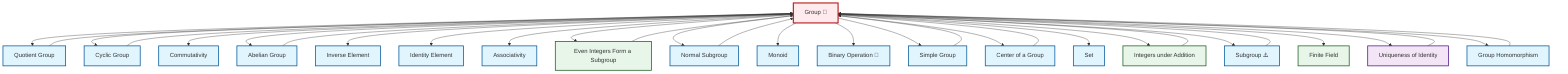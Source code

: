 graph TD
    classDef definition fill:#e1f5fe,stroke:#01579b,stroke-width:2px
    classDef theorem fill:#f3e5f5,stroke:#4a148c,stroke-width:2px
    classDef axiom fill:#fff3e0,stroke:#e65100,stroke-width:2px
    classDef example fill:#e8f5e9,stroke:#1b5e20,stroke-width:2px
    classDef current fill:#ffebee,stroke:#b71c1c,stroke-width:3px
    def-group["Group 📝"]:::definition
    def-center-of-group["Center of a Group"]:::definition
    ex-even-integers-subgroup["Even Integers Form a Subgroup"]:::example
    def-identity-element["Identity Element"]:::definition
    def-set["Set"]:::definition
    def-subgroup["Subgroup ⚠️"]:::definition
    def-normal-subgroup["Normal Subgroup"]:::definition
    ex-integers-addition["Integers under Addition"]:::example
    def-abelian-group["Abelian Group"]:::definition
    def-commutativity["Commutativity"]:::definition
    def-monoid["Monoid"]:::definition
    thm-unique-identity["Uniqueness of Identity"]:::theorem
    def-binary-operation["Binary Operation 📝"]:::definition
    def-inverse-element["Inverse Element"]:::definition
    def-associativity["Associativity"]:::definition
    def-cyclic-group["Cyclic Group"]:::definition
    def-homomorphism["Group Homomorphism"]:::definition
    ex-finite-field["Finite Field"]:::example
    def-quotient-group["Quotient Group"]:::definition
    def-simple-group["Simple Group"]:::definition
    def-center-of-group --> def-group
    def-group --> def-quotient-group
    def-subgroup --> def-group
    def-group --> def-cyclic-group
    def-group --> def-commutativity
    def-group --> def-abelian-group
    def-group --> def-inverse-element
    def-cyclic-group --> def-group
    def-group --> def-identity-element
    def-group --> def-associativity
    thm-unique-identity --> def-group
    def-group --> ex-even-integers-subgroup
    def-group --> def-normal-subgroup
    def-group --> def-monoid
    def-group --> def-binary-operation
    def-simple-group --> def-group
    ex-integers-addition --> def-group
    def-group --> def-simple-group
    def-abelian-group --> def-group
    def-group --> def-center-of-group
    def-normal-subgroup --> def-group
    def-group --> def-set
    def-quotient-group --> def-group
    def-group --> ex-integers-addition
    ex-even-integers-subgroup --> def-group
    def-group --> def-subgroup
    def-homomorphism --> def-group
    def-group --> ex-finite-field
    def-group --> thm-unique-identity
    def-group --> def-homomorphism
    class def-group current